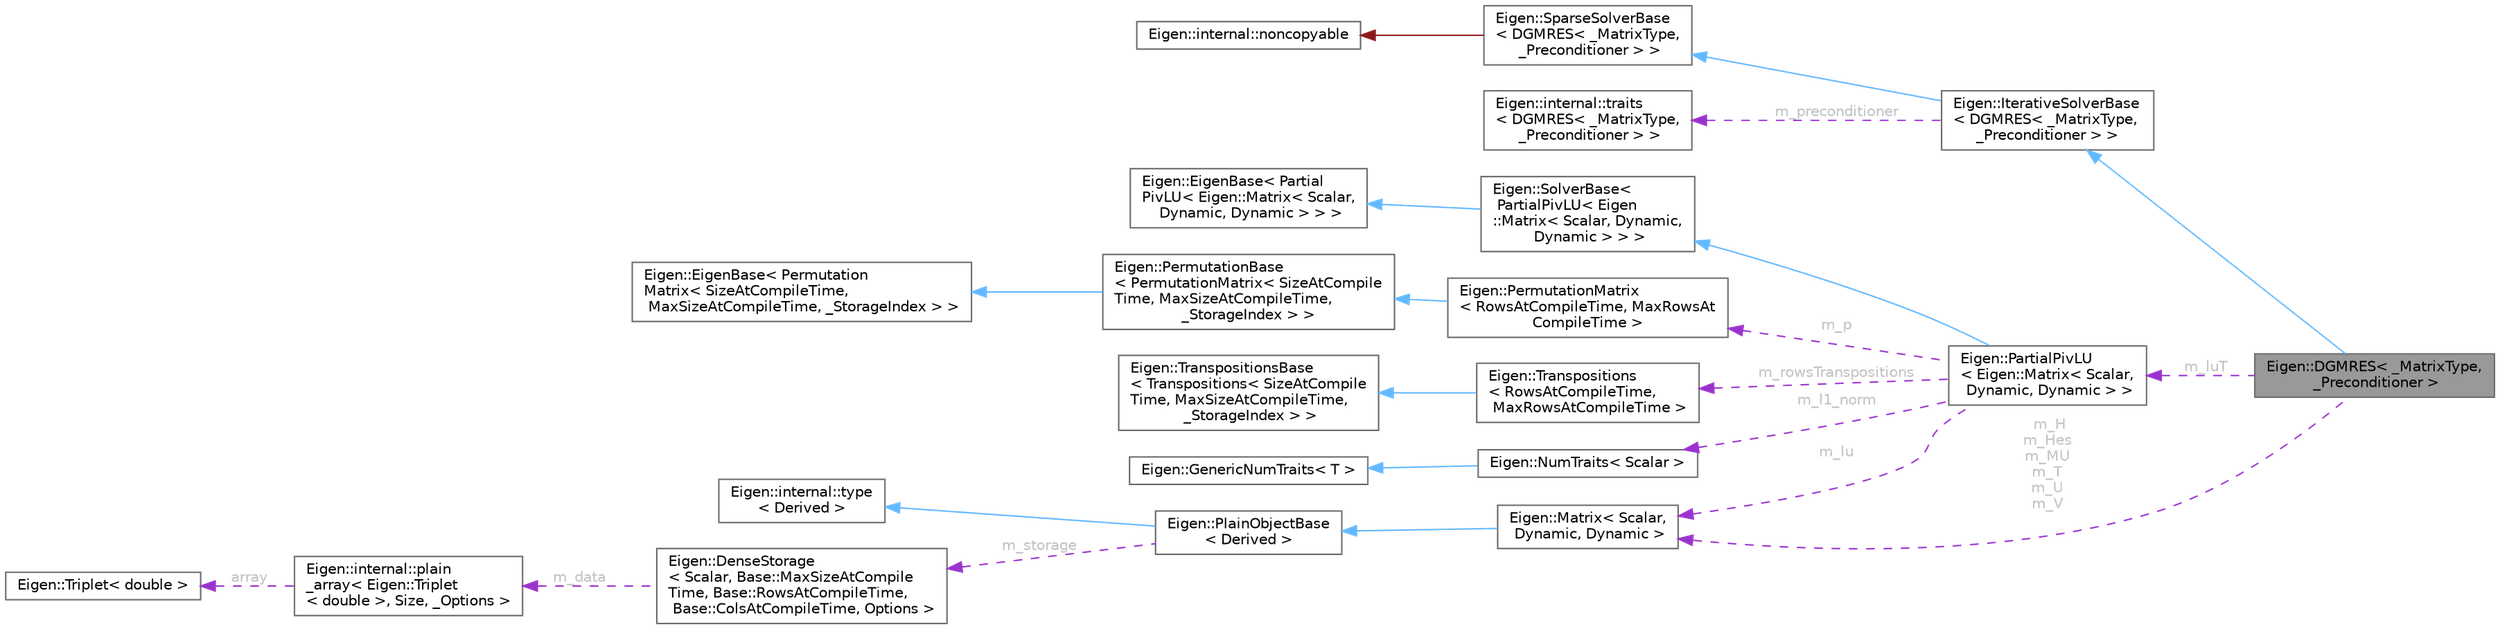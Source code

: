 digraph "Eigen::DGMRES&lt; _MatrixType, _Preconditioner &gt;"
{
 // LATEX_PDF_SIZE
  bgcolor="transparent";
  edge [fontname=Helvetica,fontsize=10,labelfontname=Helvetica,labelfontsize=10];
  node [fontname=Helvetica,fontsize=10,shape=box,height=0.2,width=0.4];
  rankdir="LR";
  Node1 [id="Node000001",label="Eigen::DGMRES\< _MatrixType,\l _Preconditioner \>",height=0.2,width=0.4,color="gray40", fillcolor="grey60", style="filled", fontcolor="black",tooltip="A Restarted GMRES with deflation. This class implements a modification of the GMRES solver for sparse..."];
  Node2 -> Node1 [id="edge1_Node000001_Node000002",dir="back",color="steelblue1",style="solid",tooltip=" "];
  Node2 [id="Node000002",label="Eigen::IterativeSolverBase\l\< DGMRES\< _MatrixType, \l_Preconditioner \> \>",height=0.2,width=0.4,color="gray40", fillcolor="white", style="filled",URL="$class_eigen_1_1_iterative_solver_base.html",tooltip=" "];
  Node3 -> Node2 [id="edge2_Node000002_Node000003",dir="back",color="steelblue1",style="solid",tooltip=" "];
  Node3 [id="Node000003",label="Eigen::SparseSolverBase\l\< DGMRES\< _MatrixType,\l _Preconditioner \> \>",height=0.2,width=0.4,color="gray40", fillcolor="white", style="filled",URL="$class_eigen_1_1_sparse_solver_base.html",tooltip=" "];
  Node4 -> Node3 [id="edge3_Node000003_Node000004",dir="back",color="firebrick4",style="solid",tooltip=" "];
  Node4 [id="Node000004",label="Eigen::internal::noncopyable",height=0.2,width=0.4,color="gray40", fillcolor="white", style="filled",URL="$class_eigen_1_1internal_1_1noncopyable.html",tooltip=" "];
  Node5 -> Node2 [id="edge4_Node000002_Node000005",dir="back",color="darkorchid3",style="dashed",tooltip=" ",label=" m_preconditioner",fontcolor="grey" ];
  Node5 [id="Node000005",label="Eigen::internal::traits\l\< DGMRES\< _MatrixType,\l _Preconditioner \> \>",height=0.2,width=0.4,color="gray40", fillcolor="white", style="filled",URL="$struct_eigen_1_1internal_1_1traits_3_01_d_g_m_r_e_s_3_01___matrix_type_00_01___preconditioner_01_4_01_4.html",tooltip=" "];
  Node6 -> Node1 [id="edge5_Node000001_Node000006",dir="back",color="darkorchid3",style="dashed",tooltip=" ",label=" m_H\nm_Hes\nm_MU\nm_T\nm_U\nm_V",fontcolor="grey" ];
  Node6 [id="Node000006",label="Eigen::Matrix\< Scalar,\l Dynamic, Dynamic \>",height=0.2,width=0.4,color="gray40", fillcolor="white", style="filled",URL="$class_eigen_1_1_matrix.html",tooltip=" "];
  Node7 -> Node6 [id="edge6_Node000006_Node000007",dir="back",color="steelblue1",style="solid",tooltip=" "];
  Node7 [id="Node000007",label="Eigen::PlainObjectBase\l\< Derived \>",height=0.2,width=0.4,color="gray40", fillcolor="white", style="filled",URL="$class_eigen_1_1_plain_object_base.html",tooltip=" "];
  Node8 -> Node7 [id="edge7_Node000007_Node000008",dir="back",color="steelblue1",style="solid",tooltip=" "];
  Node8 [id="Node000008",label="Eigen::internal::type\l\< Derived \>",height=0.2,width=0.4,color="gray40", fillcolor="white", style="filled",URL="$struct_eigen_1_1internal_1_1dense__xpr__base.html",tooltip=" "];
  Node9 -> Node7 [id="edge8_Node000007_Node000009",dir="back",color="darkorchid3",style="dashed",tooltip=" ",label=" m_storage",fontcolor="grey" ];
  Node9 [id="Node000009",label="Eigen::DenseStorage\l\< Scalar, Base::MaxSizeAtCompile\lTime, Base::RowsAtCompileTime,\l Base::ColsAtCompileTime, Options \>",height=0.2,width=0.4,color="gray40", fillcolor="white", style="filled",URL="$class_eigen_1_1_dense_storage.html",tooltip=" "];
  Node10 -> Node9 [id="edge9_Node000009_Node000010",dir="back",color="darkorchid3",style="dashed",tooltip=" ",label=" m_data",fontcolor="grey" ];
  Node10 [id="Node000010",label="Eigen::internal::plain\l_array\< Eigen::Triplet\l\< double \>, Size, _Options \>",height=0.2,width=0.4,color="gray40", fillcolor="white", style="filled",URL="$struct_eigen_1_1internal_1_1plain__array.html",tooltip=" "];
  Node11 -> Node10 [id="edge10_Node000010_Node000011",dir="back",color="darkorchid3",style="dashed",tooltip=" ",label=" array",fontcolor="grey" ];
  Node11 [id="Node000011",label="Eigen::Triplet\< double \>",height=0.2,width=0.4,color="gray40", fillcolor="white", style="filled",URL="$class_eigen_1_1_triplet.html",tooltip=" "];
  Node12 -> Node1 [id="edge11_Node000001_Node000012",dir="back",color="darkorchid3",style="dashed",tooltip=" ",label=" m_luT",fontcolor="grey" ];
  Node12 [id="Node000012",label="Eigen::PartialPivLU\l\< Eigen::Matrix\< Scalar,\l Dynamic, Dynamic \> \>",height=0.2,width=0.4,color="gray40", fillcolor="white", style="filled",URL="$class_eigen_1_1_partial_piv_l_u.html",tooltip=" "];
  Node13 -> Node12 [id="edge12_Node000012_Node000013",dir="back",color="steelblue1",style="solid",tooltip=" "];
  Node13 [id="Node000013",label="Eigen::SolverBase\<\l PartialPivLU\< Eigen\l::Matrix\< Scalar, Dynamic,\l Dynamic \> \> \>",height=0.2,width=0.4,color="gray40", fillcolor="white", style="filled",URL="$class_eigen_1_1_solver_base.html",tooltip=" "];
  Node14 -> Node13 [id="edge13_Node000013_Node000014",dir="back",color="steelblue1",style="solid",tooltip=" "];
  Node14 [id="Node000014",label="Eigen::EigenBase\< Partial\lPivLU\< Eigen::Matrix\< Scalar,\l Dynamic, Dynamic \> \> \>",height=0.2,width=0.4,color="gray40", fillcolor="white", style="filled",URL="$struct_eigen_1_1_eigen_base.html",tooltip=" "];
  Node6 -> Node12 [id="edge14_Node000012_Node000006",dir="back",color="darkorchid3",style="dashed",tooltip=" ",label=" m_lu",fontcolor="grey" ];
  Node15 -> Node12 [id="edge15_Node000012_Node000015",dir="back",color="darkorchid3",style="dashed",tooltip=" ",label=" m_p",fontcolor="grey" ];
  Node15 [id="Node000015",label="Eigen::PermutationMatrix\l\< RowsAtCompileTime, MaxRowsAt\lCompileTime \>",height=0.2,width=0.4,color="gray40", fillcolor="white", style="filled",URL="$class_eigen_1_1_permutation_matrix.html",tooltip=" "];
  Node16 -> Node15 [id="edge16_Node000015_Node000016",dir="back",color="steelblue1",style="solid",tooltip=" "];
  Node16 [id="Node000016",label="Eigen::PermutationBase\l\< PermutationMatrix\< SizeAtCompile\lTime, MaxSizeAtCompileTime, \l_StorageIndex \> \>",height=0.2,width=0.4,color="gray40", fillcolor="white", style="filled",URL="$class_eigen_1_1_permutation_base.html",tooltip=" "];
  Node17 -> Node16 [id="edge17_Node000016_Node000017",dir="back",color="steelblue1",style="solid",tooltip=" "];
  Node17 [id="Node000017",label="Eigen::EigenBase\< Permutation\lMatrix\< SizeAtCompileTime,\l MaxSizeAtCompileTime, _StorageIndex \> \>",height=0.2,width=0.4,color="gray40", fillcolor="white", style="filled",URL="$struct_eigen_1_1_eigen_base.html",tooltip=" "];
  Node18 -> Node12 [id="edge18_Node000012_Node000018",dir="back",color="darkorchid3",style="dashed",tooltip=" ",label=" m_rowsTranspositions",fontcolor="grey" ];
  Node18 [id="Node000018",label="Eigen::Transpositions\l\< RowsAtCompileTime,\l MaxRowsAtCompileTime \>",height=0.2,width=0.4,color="gray40", fillcolor="white", style="filled",URL="$class_eigen_1_1_transpositions.html",tooltip=" "];
  Node19 -> Node18 [id="edge19_Node000018_Node000019",dir="back",color="steelblue1",style="solid",tooltip=" "];
  Node19 [id="Node000019",label="Eigen::TranspositionsBase\l\< Transpositions\< SizeAtCompile\lTime, MaxSizeAtCompileTime,\l _StorageIndex \> \>",height=0.2,width=0.4,color="gray40", fillcolor="white", style="filled",URL="$class_eigen_1_1_transpositions_base.html",tooltip=" "];
  Node20 -> Node12 [id="edge20_Node000012_Node000020",dir="back",color="darkorchid3",style="dashed",tooltip=" ",label=" m_l1_norm",fontcolor="grey" ];
  Node20 [id="Node000020",label="Eigen::NumTraits\< Scalar \>",height=0.2,width=0.4,color="gray40", fillcolor="white", style="filled",URL="$struct_eigen_1_1_num_traits.html",tooltip=" "];
  Node21 -> Node20 [id="edge21_Node000020_Node000021",dir="back",color="steelblue1",style="solid",tooltip=" "];
  Node21 [id="Node000021",label="Eigen::GenericNumTraits\< T \>",height=0.2,width=0.4,color="gray40", fillcolor="white", style="filled",URL="$struct_eigen_1_1_generic_num_traits.html",tooltip=" "];
}

